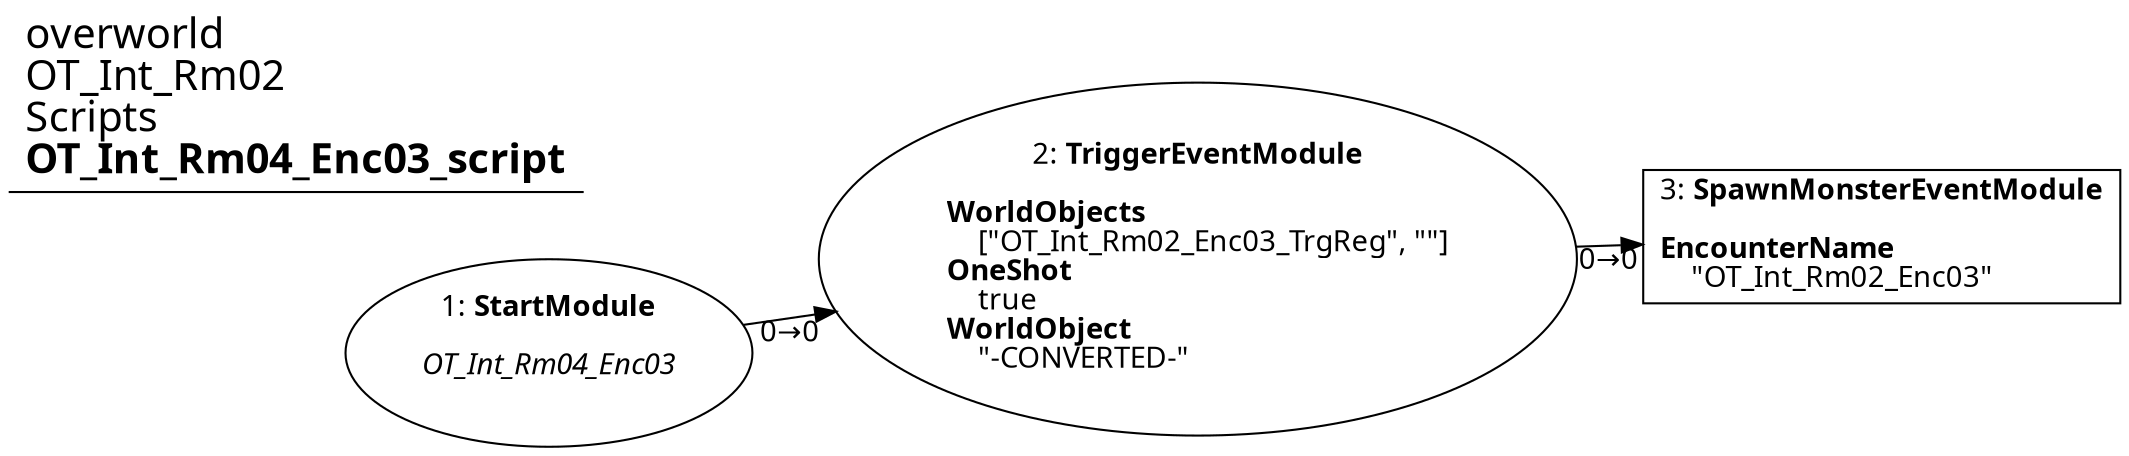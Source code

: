 digraph {
    layout = fdp;
    overlap = prism;
    sep = "+16";
    splines = spline;

    node [ shape = box ];

    graph [ fontname = "Segoe UI" ];
    node [ fontname = "Segoe UI" ];
    edge [ fontname = "Segoe UI" ];

    1 [ label = <1: <b>StartModule</b><br/><br/><i>OT_Int_Rm04_Enc03<br align="left"/></i><br align="left"/>> ];
    1 [ shape = oval ]
    1 [ pos = "0.155,-0.37!" ];
    1 -> 2 [ label = "0→0" ];

    2 [ label = <2: <b>TriggerEventModule</b><br/><br/><b>WorldObjects</b><br align="left"/>    [&quot;OT_Int_Rm02_Enc03_TrgReg&quot;, &quot;&quot;]<br align="left"/><b>OneShot</b><br align="left"/>    true<br align="left"/><b>WorldObject</b><br align="left"/>    &quot;-CONVERTED-&quot;<br align="left"/>> ];
    2 [ shape = oval ]
    2 [ pos = "0.39000002,-0.37!" ];
    2 -> 3 [ label = "0→0" ];

    3 [ label = <3: <b>SpawnMonsterEventModule</b><br/><br/><b>EncounterName</b><br align="left"/>    &quot;OT_Int_Rm02_Enc03&quot;<br align="left"/>> ];
    3 [ pos = "0.70500004,-0.37!" ];

    title [ pos = "0.15400001,-0.36900002!" ];
    title [ shape = underline ];
    title [ label = <<font point-size="20">overworld<br align="left"/>OT_Int_Rm02<br align="left"/>Scripts<br align="left"/><b>OT_Int_Rm04_Enc03_script</b><br align="left"/></font>> ];
}
